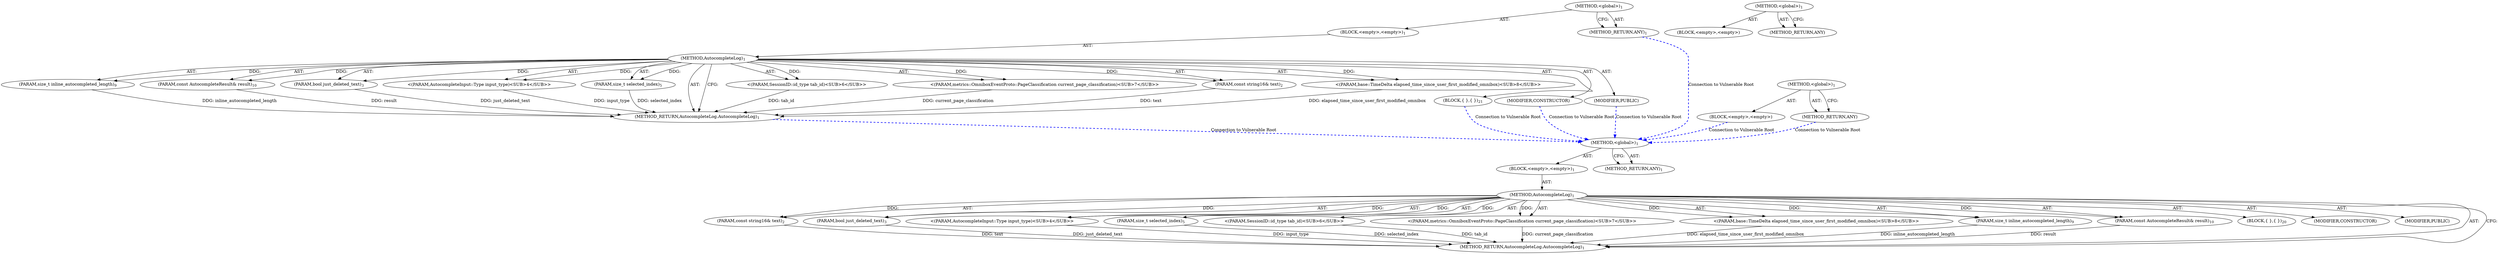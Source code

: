 digraph "&lt;global&gt;" {
vulnerable_6 [label=<(METHOD,&lt;global&gt;)<SUB>1</SUB>>];
vulnerable_7 [label=<(BLOCK,&lt;empty&gt;,&lt;empty&gt;)<SUB>1</SUB>>];
vulnerable_8 [label=<(METHOD,AutocompleteLog)<SUB>1</SUB>>];
vulnerable_9 [label=<(PARAM,const string16&amp; text)<SUB>2</SUB>>];
vulnerable_10 [label=<(PARAM,bool just_deleted_text)<SUB>3</SUB>>];
vulnerable_11 [label="<(PARAM,AutocompleteInput::Type input_type)<SUB>4</SUB>>"];
vulnerable_12 [label=<(PARAM,size_t selected_index)<SUB>5</SUB>>];
vulnerable_13 [label="<(PARAM,SessionID::id_type tab_id)<SUB>6</SUB>>"];
vulnerable_14 [label="<(PARAM,metrics::OmniboxEventProto::PageClassification current_page_classification)<SUB>7</SUB>>"];
vulnerable_15 [label="<(PARAM,base::TimeDelta elapsed_time_since_user_first_modified_omnibox)<SUB>8</SUB>>"];
vulnerable_16 [label=<(PARAM,size_t inline_autocompleted_length)<SUB>9</SUB>>];
vulnerable_17 [label=<(PARAM,const AutocompleteResult&amp; result)<SUB>10</SUB>>];
vulnerable_18 [label=<(BLOCK,{
 },{
 })<SUB>20</SUB>>];
vulnerable_19 [label=<(MODIFIER,CONSTRUCTOR)>];
vulnerable_20 [label=<(MODIFIER,PUBLIC)>];
vulnerable_21 [label=<(METHOD_RETURN,AutocompleteLog.AutocompleteLog)<SUB>1</SUB>>];
vulnerable_23 [label=<(METHOD_RETURN,ANY)<SUB>1</SUB>>];
vulnerable_48 [label=<(METHOD,&lt;global&gt;)<SUB>1</SUB>>];
vulnerable_49 [label=<(BLOCK,&lt;empty&gt;,&lt;empty&gt;)>];
vulnerable_50 [label=<(METHOD_RETURN,ANY)>];
fixed_6 [label=<(METHOD,&lt;global&gt;)<SUB>1</SUB>>];
fixed_7 [label=<(BLOCK,&lt;empty&gt;,&lt;empty&gt;)<SUB>1</SUB>>];
fixed_8 [label=<(METHOD,AutocompleteLog)<SUB>1</SUB>>];
fixed_9 [label=<(PARAM,const string16&amp; text)<SUB>2</SUB>>];
fixed_10 [label=<(PARAM,bool just_deleted_text)<SUB>3</SUB>>];
fixed_11 [label="<(PARAM,AutocompleteInput::Type input_type)<SUB>4</SUB>>"];
fixed_12 [label=<(PARAM,size_t selected_index)<SUB>5</SUB>>];
fixed_13 [label="<(PARAM,SessionID::id_type tab_id)<SUB>6</SUB>>"];
fixed_14 [label="<(PARAM,metrics::OmniboxEventProto::PageClassification current_page_classification)<SUB>7</SUB>>"];
fixed_15 [label="<(PARAM,base::TimeDelta elapsed_time_since_user_first_modified_omnibox)<SUB>8</SUB>>"];
fixed_16 [label=<(PARAM,size_t inline_autocompleted_length)<SUB>9</SUB>>];
fixed_17 [label=<(PARAM,const AutocompleteResult&amp; result)<SUB>10</SUB>>];
fixed_18 [label=<(BLOCK,{
 },{
 })<SUB>21</SUB>>];
fixed_19 [label=<(MODIFIER,CONSTRUCTOR)>];
fixed_20 [label=<(MODIFIER,PUBLIC)>];
fixed_21 [label=<(METHOD_RETURN,AutocompleteLog.AutocompleteLog)<SUB>1</SUB>>];
fixed_23 [label=<(METHOD_RETURN,ANY)<SUB>1</SUB>>];
fixed_48 [label=<(METHOD,&lt;global&gt;)<SUB>1</SUB>>];
fixed_49 [label=<(BLOCK,&lt;empty&gt;,&lt;empty&gt;)>];
fixed_50 [label=<(METHOD_RETURN,ANY)>];
vulnerable_6 -> vulnerable_7  [key=0, label="AST: "];
vulnerable_6 -> vulnerable_23  [key=0, label="AST: "];
vulnerable_6 -> vulnerable_23  [key=1, label="CFG: "];
vulnerable_7 -> vulnerable_8  [key=0, label="AST: "];
vulnerable_8 -> vulnerable_9  [key=0, label="AST: "];
vulnerable_8 -> vulnerable_9  [key=1, label="DDG: "];
vulnerable_8 -> vulnerable_10  [key=0, label="AST: "];
vulnerable_8 -> vulnerable_10  [key=1, label="DDG: "];
vulnerable_8 -> vulnerable_11  [key=0, label="AST: "];
vulnerable_8 -> vulnerable_11  [key=1, label="DDG: "];
vulnerable_8 -> vulnerable_12  [key=0, label="AST: "];
vulnerable_8 -> vulnerable_12  [key=1, label="DDG: "];
vulnerable_8 -> vulnerable_13  [key=0, label="AST: "];
vulnerable_8 -> vulnerable_13  [key=1, label="DDG: "];
vulnerable_8 -> vulnerable_14  [key=0, label="AST: "];
vulnerable_8 -> vulnerable_14  [key=1, label="DDG: "];
vulnerable_8 -> vulnerable_15  [key=0, label="AST: "];
vulnerable_8 -> vulnerable_15  [key=1, label="DDG: "];
vulnerable_8 -> vulnerable_16  [key=0, label="AST: "];
vulnerable_8 -> vulnerable_16  [key=1, label="DDG: "];
vulnerable_8 -> vulnerable_17  [key=0, label="AST: "];
vulnerable_8 -> vulnerable_17  [key=1, label="DDG: "];
vulnerable_8 -> vulnerable_18  [key=0, label="AST: "];
vulnerable_8 -> vulnerable_19  [key=0, label="AST: "];
vulnerable_8 -> vulnerable_20  [key=0, label="AST: "];
vulnerable_8 -> vulnerable_21  [key=0, label="AST: "];
vulnerable_8 -> vulnerable_21  [key=1, label="CFG: "];
vulnerable_9 -> vulnerable_21  [key=0, label="DDG: text"];
vulnerable_10 -> vulnerable_21  [key=0, label="DDG: just_deleted_text"];
vulnerable_11 -> vulnerable_21  [key=0, label="DDG: input_type"];
vulnerable_12 -> vulnerable_21  [key=0, label="DDG: selected_index"];
vulnerable_13 -> vulnerable_21  [key=0, label="DDG: tab_id"];
vulnerable_14 -> vulnerable_21  [key=0, label="DDG: current_page_classification"];
vulnerable_15 -> vulnerable_21  [key=0, label="DDG: elapsed_time_since_user_first_modified_omnibox"];
vulnerable_16 -> vulnerable_21  [key=0, label="DDG: inline_autocompleted_length"];
vulnerable_17 -> vulnerable_21  [key=0, label="DDG: result"];
vulnerable_48 -> vulnerable_49  [key=0, label="AST: "];
vulnerable_48 -> vulnerable_50  [key=0, label="AST: "];
vulnerable_48 -> vulnerable_50  [key=1, label="CFG: "];
fixed_6 -> fixed_7  [key=0, label="AST: "];
fixed_6 -> fixed_23  [key=0, label="AST: "];
fixed_6 -> fixed_23  [key=1, label="CFG: "];
fixed_7 -> fixed_8  [key=0, label="AST: "];
fixed_8 -> fixed_9  [key=0, label="AST: "];
fixed_8 -> fixed_9  [key=1, label="DDG: "];
fixed_8 -> fixed_10  [key=0, label="AST: "];
fixed_8 -> fixed_10  [key=1, label="DDG: "];
fixed_8 -> fixed_11  [key=0, label="AST: "];
fixed_8 -> fixed_11  [key=1, label="DDG: "];
fixed_8 -> fixed_12  [key=0, label="AST: "];
fixed_8 -> fixed_12  [key=1, label="DDG: "];
fixed_8 -> fixed_13  [key=0, label="AST: "];
fixed_8 -> fixed_13  [key=1, label="DDG: "];
fixed_8 -> fixed_14  [key=0, label="AST: "];
fixed_8 -> fixed_14  [key=1, label="DDG: "];
fixed_8 -> fixed_15  [key=0, label="AST: "];
fixed_8 -> fixed_15  [key=1, label="DDG: "];
fixed_8 -> fixed_16  [key=0, label="AST: "];
fixed_8 -> fixed_16  [key=1, label="DDG: "];
fixed_8 -> fixed_17  [key=0, label="AST: "];
fixed_8 -> fixed_17  [key=1, label="DDG: "];
fixed_8 -> fixed_18  [key=0, label="AST: "];
fixed_8 -> fixed_19  [key=0, label="AST: "];
fixed_8 -> fixed_20  [key=0, label="AST: "];
fixed_8 -> fixed_21  [key=0, label="AST: "];
fixed_8 -> fixed_21  [key=1, label="CFG: "];
fixed_9 -> fixed_21  [key=0, label="DDG: text"];
fixed_10 -> fixed_21  [key=0, label="DDG: just_deleted_text"];
fixed_11 -> fixed_21  [key=0, label="DDG: input_type"];
fixed_12 -> fixed_21  [key=0, label="DDG: selected_index"];
fixed_13 -> fixed_21  [key=0, label="DDG: tab_id"];
fixed_14 -> fixed_21  [key=0, label="DDG: current_page_classification"];
fixed_15 -> fixed_21  [key=0, label="DDG: elapsed_time_since_user_first_modified_omnibox"];
fixed_16 -> fixed_21  [key=0, label="DDG: inline_autocompleted_length"];
fixed_17 -> fixed_21  [key=0, label="DDG: result"];
fixed_18 -> vulnerable_6  [color=blue, key=0, label="Connection to Vulnerable Root", penwidth="2.0", style=dashed];
fixed_19 -> vulnerable_6  [color=blue, key=0, label="Connection to Vulnerable Root", penwidth="2.0", style=dashed];
fixed_20 -> vulnerable_6  [color=blue, key=0, label="Connection to Vulnerable Root", penwidth="2.0", style=dashed];
fixed_21 -> vulnerable_6  [color=blue, key=0, label="Connection to Vulnerable Root", penwidth="2.0", style=dashed];
fixed_23 -> vulnerable_6  [color=blue, key=0, label="Connection to Vulnerable Root", penwidth="2.0", style=dashed];
fixed_48 -> fixed_49  [key=0, label="AST: "];
fixed_48 -> fixed_50  [key=0, label="AST: "];
fixed_48 -> fixed_50  [key=1, label="CFG: "];
fixed_49 -> vulnerable_6  [color=blue, key=0, label="Connection to Vulnerable Root", penwidth="2.0", style=dashed];
fixed_50 -> vulnerable_6  [color=blue, key=0, label="Connection to Vulnerable Root", penwidth="2.0", style=dashed];
}

